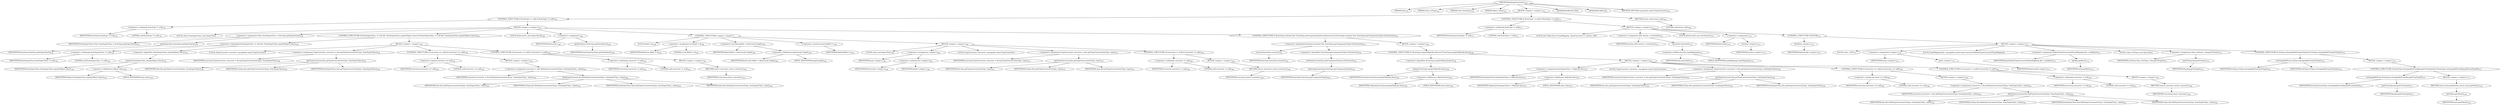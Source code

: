 digraph "findTypeConverter" {  
"428" [label = <(METHOD,findTypeConverter)<SUB>132</SUB>> ]
"20" [label = <(PARAM,this)<SUB>132</SUB>> ]
"429" [label = <(PARAM,Class toType)<SUB>132</SUB>> ]
"430" [label = <(PARAM,Class fromType)<SUB>132</SUB>> ]
"431" [label = <(PARAM,Object value)<SUB>132</SUB>> ]
"432" [label = <(BLOCK,&lt;empty&gt;,&lt;empty&gt;)<SUB>132</SUB>> ]
"433" [label = <(CONTROL_STRUCTURE,if (fromType != null),if (fromType != null))<SUB>134</SUB>> ]
"434" [label = <(&lt;operator&gt;.notEquals,fromType != null)<SUB>134</SUB>> ]
"435" [label = <(IDENTIFIER,fromType,fromType != null)<SUB>134</SUB>> ]
"436" [label = <(LITERAL,null,fromType != null)<SUB>134</SUB>> ]
"437" [label = <(BLOCK,&lt;empty&gt;,&lt;empty&gt;)<SUB>134</SUB>> ]
"438" [label = <(LOCAL,Class fromSuperClass: java.lang.Class)> ]
"439" [label = <(&lt;operator&gt;.assignment,Class fromSuperClass = fromType.getSuperclass())<SUB>135</SUB>> ]
"440" [label = <(IDENTIFIER,fromSuperClass,Class fromSuperClass = fromType.getSuperclass())<SUB>135</SUB>> ]
"441" [label = <(getSuperclass,fromType.getSuperclass())<SUB>135</SUB>> ]
"442" [label = <(IDENTIFIER,fromType,fromType.getSuperclass())<SUB>135</SUB>> ]
"443" [label = <(CONTROL_STRUCTURE,if (fromSuperClass != null &amp;&amp; !fromSuperClass.equals(Object.class)),if (fromSuperClass != null &amp;&amp; !fromSuperClass.equals(Object.class)))<SUB>136</SUB>> ]
"444" [label = <(&lt;operator&gt;.logicalAnd,fromSuperClass != null &amp;&amp; !fromSuperClass.equals(Object.class))<SUB>136</SUB>> ]
"445" [label = <(&lt;operator&gt;.notEquals,fromSuperClass != null)<SUB>136</SUB>> ]
"446" [label = <(IDENTIFIER,fromSuperClass,fromSuperClass != null)<SUB>136</SUB>> ]
"447" [label = <(LITERAL,null,fromSuperClass != null)<SUB>136</SUB>> ]
"448" [label = <(&lt;operator&gt;.logicalNot,!fromSuperClass.equals(Object.class))<SUB>136</SUB>> ]
"449" [label = <(equals,fromSuperClass.equals(Object.class))<SUB>136</SUB>> ]
"450" [label = <(IDENTIFIER,fromSuperClass,fromSuperClass.equals(Object.class))<SUB>136</SUB>> ]
"451" [label = <(&lt;operator&gt;.fieldAccess,Object.class)<SUB>136</SUB>> ]
"452" [label = <(IDENTIFIER,Object,fromSuperClass.equals(Object.class))<SUB>136</SUB>> ]
"453" [label = <(FIELD_IDENTIFIER,class,class)<SUB>136</SUB>> ]
"454" [label = <(BLOCK,&lt;empty&gt;,&lt;empty&gt;)<SUB>136</SUB>> ]
"455" [label = <(LOCAL,TypeConverter converter: org.apache.camel.TypeConverter)> ]
"456" [label = <(&lt;operator&gt;.assignment,TypeConverter converter = this.getTypeConverter(toType, fromSuperClass))<SUB>138</SUB>> ]
"457" [label = <(IDENTIFIER,converter,TypeConverter converter = this.getTypeConverter(toType, fromSuperClass))<SUB>138</SUB>> ]
"458" [label = <(getTypeConverter,this.getTypeConverter(toType, fromSuperClass))<SUB>138</SUB>> ]
"19" [label = <(IDENTIFIER,this,this.getTypeConverter(toType, fromSuperClass))<SUB>138</SUB>> ]
"459" [label = <(IDENTIFIER,toType,this.getTypeConverter(toType, fromSuperClass))<SUB>138</SUB>> ]
"460" [label = <(IDENTIFIER,fromSuperClass,this.getTypeConverter(toType, fromSuperClass))<SUB>138</SUB>> ]
"461" [label = <(CONTROL_STRUCTURE,if (converter == null),if (converter == null))<SUB>139</SUB>> ]
"462" [label = <(&lt;operator&gt;.equals,converter == null)<SUB>139</SUB>> ]
"463" [label = <(IDENTIFIER,converter,converter == null)<SUB>139</SUB>> ]
"464" [label = <(LITERAL,null,converter == null)<SUB>139</SUB>> ]
"465" [label = <(BLOCK,&lt;empty&gt;,&lt;empty&gt;)<SUB>139</SUB>> ]
"466" [label = <(&lt;operator&gt;.assignment,converter = this.findTypeConverter(toType, fromSuperClass, value))<SUB>140</SUB>> ]
"467" [label = <(IDENTIFIER,converter,converter = this.findTypeConverter(toType, fromSuperClass, value))<SUB>140</SUB>> ]
"468" [label = <(findTypeConverter,this.findTypeConverter(toType, fromSuperClass, value))<SUB>140</SUB>> ]
"21" [label = <(IDENTIFIER,this,this.findTypeConverter(toType, fromSuperClass, value))<SUB>140</SUB>> ]
"469" [label = <(IDENTIFIER,toType,this.findTypeConverter(toType, fromSuperClass, value))<SUB>140</SUB>> ]
"470" [label = <(IDENTIFIER,fromSuperClass,this.findTypeConverter(toType, fromSuperClass, value))<SUB>140</SUB>> ]
"471" [label = <(IDENTIFIER,value,this.findTypeConverter(toType, fromSuperClass, value))<SUB>140</SUB>> ]
"472" [label = <(CONTROL_STRUCTURE,if (converter != null),if (converter != null))<SUB>142</SUB>> ]
"473" [label = <(&lt;operator&gt;.notEquals,converter != null)<SUB>142</SUB>> ]
"474" [label = <(IDENTIFIER,converter,converter != null)<SUB>142</SUB>> ]
"475" [label = <(LITERAL,null,converter != null)<SUB>142</SUB>> ]
"476" [label = <(BLOCK,&lt;empty&gt;,&lt;empty&gt;)<SUB>142</SUB>> ]
"477" [label = <(RETURN,return converter;,return converter;)<SUB>143</SUB>> ]
"478" [label = <(IDENTIFIER,converter,return converter;)<SUB>143</SUB>> ]
"479" [label = <(LOCAL,$iterLocal1: java.lang.Class[])<SUB>146</SUB>> ]
"480" [label = <(&lt;operator&gt;.assignment,)<SUB>146</SUB>> ]
"481" [label = <(IDENTIFIER,$iterLocal1,)<SUB>146</SUB>> ]
"482" [label = <(getInterfaces,fromType.getInterfaces())<SUB>146</SUB>> ]
"483" [label = <(IDENTIFIER,fromType,fromType.getInterfaces())<SUB>146</SUB>> ]
"484" [label = <(CONTROL_STRUCTURE,&lt;empty&gt;,&lt;empty&gt;)> ]
"485" [label = <(LOCAL,$idx0: int)<SUB>146</SUB>> ]
"486" [label = <(&lt;operator&gt;.assignment,int $idx0 = 0)<SUB>146</SUB>> ]
"487" [label = <(IDENTIFIER,$idx0,int $idx0 = 0)<SUB>146</SUB>> ]
"488" [label = <(LITERAL,0,int $idx0 = 0)<SUB>146</SUB>> ]
"489" [label = <(&lt;operator&gt;.lessThan,$idx0 &lt; $iterLocal1.length)<SUB>146</SUB>> ]
"490" [label = <(IDENTIFIER,$idx0,$idx0 &lt; $iterLocal1.length)<SUB>146</SUB>> ]
"491" [label = <(&lt;operator&gt;.fieldAccess,$iterLocal1.length)<SUB>146</SUB>> ]
"492" [label = <(IDENTIFIER,$iterLocal1,$idx0 &lt; $iterLocal1.length)<SUB>146</SUB>> ]
"493" [label = <(FIELD_IDENTIFIER,length,length)<SUB>146</SUB>> ]
"494" [label = <(&lt;operator&gt;.postIncrement,$idx0++)<SUB>146</SUB>> ]
"495" [label = <(IDENTIFIER,$idx0,$idx0++)<SUB>146</SUB>> ]
"496" [label = <(BLOCK,&lt;empty&gt;,&lt;empty&gt;)<SUB>146</SUB>> ]
"497" [label = <(LOCAL,type: java.lang.Class)<SUB>146</SUB>> ]
"498" [label = <(&lt;operator&gt;.assignment,&lt;empty&gt;)<SUB>146</SUB>> ]
"499" [label = <(IDENTIFIER,type,&lt;empty&gt;)<SUB>146</SUB>> ]
"500" [label = <(&lt;operator&gt;.indexAccess,&lt;empty&gt;)<SUB>146</SUB>> ]
"501" [label = <(IDENTIFIER,$iterLocal1,&lt;empty&gt;)<SUB>146</SUB>> ]
"502" [label = <(IDENTIFIER,$idx0,&lt;empty&gt;)<SUB>146</SUB>> ]
"503" [label = <(LOCAL,TypeConverter converter: org.apache.camel.TypeConverter)> ]
"504" [label = <(&lt;operator&gt;.assignment,TypeConverter converter = this.getTypeConverter(toType, type))<SUB>147</SUB>> ]
"505" [label = <(IDENTIFIER,converter,TypeConverter converter = this.getTypeConverter(toType, type))<SUB>147</SUB>> ]
"506" [label = <(getTypeConverter,this.getTypeConverter(toType, type))<SUB>147</SUB>> ]
"22" [label = <(IDENTIFIER,this,this.getTypeConverter(toType, type))<SUB>147</SUB>> ]
"507" [label = <(IDENTIFIER,toType,this.getTypeConverter(toType, type))<SUB>147</SUB>> ]
"508" [label = <(IDENTIFIER,type,this.getTypeConverter(toType, type))<SUB>147</SUB>> ]
"509" [label = <(CONTROL_STRUCTURE,if (converter != null),if (converter != null))<SUB>148</SUB>> ]
"510" [label = <(&lt;operator&gt;.notEquals,converter != null)<SUB>148</SUB>> ]
"511" [label = <(IDENTIFIER,converter,converter != null)<SUB>148</SUB>> ]
"512" [label = <(LITERAL,null,converter != null)<SUB>148</SUB>> ]
"513" [label = <(BLOCK,&lt;empty&gt;,&lt;empty&gt;)<SUB>148</SUB>> ]
"514" [label = <(RETURN,return converter;,return converter;)<SUB>149</SUB>> ]
"515" [label = <(IDENTIFIER,converter,return converter;)<SUB>149</SUB>> ]
"516" [label = <(CONTROL_STRUCTURE,if (fromType.isArray() &amp;&amp; !fromType.getComponentType().isPrimitive()),if (fromType.isArray() &amp;&amp; !fromType.getComponentType().isPrimitive()))<SUB>154</SUB>> ]
"517" [label = <(&lt;operator&gt;.logicalAnd,fromType.isArray() &amp;&amp; !fromType.getComponentType().isPrimitive())<SUB>154</SUB>> ]
"518" [label = <(isArray,fromType.isArray())<SUB>154</SUB>> ]
"519" [label = <(IDENTIFIER,fromType,fromType.isArray())<SUB>154</SUB>> ]
"520" [label = <(&lt;operator&gt;.logicalNot,!fromType.getComponentType().isPrimitive())<SUB>154</SUB>> ]
"521" [label = <(isPrimitive,fromType.getComponentType().isPrimitive())<SUB>154</SUB>> ]
"522" [label = <(getComponentType,fromType.getComponentType())<SUB>154</SUB>> ]
"523" [label = <(IDENTIFIER,fromType,fromType.getComponentType())<SUB>154</SUB>> ]
"524" [label = <(BLOCK,&lt;empty&gt;,&lt;empty&gt;)<SUB>154</SUB>> ]
"525" [label = <(CONTROL_STRUCTURE,if (!fromType.equals(Object[].class)),if (!fromType.equals(Object[].class)))<SUB>156</SUB>> ]
"526" [label = <(&lt;operator&gt;.logicalNot,!fromType.equals(Object[].class))<SUB>156</SUB>> ]
"527" [label = <(equals,fromType.equals(Object[].class))<SUB>156</SUB>> ]
"528" [label = <(IDENTIFIER,fromType,fromType.equals(Object[].class))<SUB>156</SUB>> ]
"529" [label = <(&lt;operator&gt;.fieldAccess,Object[].class)<SUB>156</SUB>> ]
"530" [label = <(IDENTIFIER,Object[],fromType.equals(Object[].class))<SUB>156</SUB>> ]
"531" [label = <(FIELD_IDENTIFIER,class,class)<SUB>156</SUB>> ]
"532" [label = <(BLOCK,&lt;empty&gt;,&lt;empty&gt;)<SUB>156</SUB>> ]
"533" [label = <(&lt;operator&gt;.assignment,fromSuperClass = Object[].class)<SUB>157</SUB>> ]
"534" [label = <(IDENTIFIER,fromSuperClass,fromSuperClass = Object[].class)<SUB>157</SUB>> ]
"535" [label = <(&lt;operator&gt;.fieldAccess,Object[].class)<SUB>157</SUB>> ]
"536" [label = <(IDENTIFIER,Object[],fromSuperClass = Object[].class)<SUB>157</SUB>> ]
"537" [label = <(FIELD_IDENTIFIER,class,class)<SUB>157</SUB>> ]
"538" [label = <(LOCAL,TypeConverter converter: org.apache.camel.TypeConverter)> ]
"539" [label = <(&lt;operator&gt;.assignment,TypeConverter converter = this.getTypeConverter(toType, fromSuperClass))<SUB>159</SUB>> ]
"540" [label = <(IDENTIFIER,converter,TypeConverter converter = this.getTypeConverter(toType, fromSuperClass))<SUB>159</SUB>> ]
"541" [label = <(getTypeConverter,this.getTypeConverter(toType, fromSuperClass))<SUB>159</SUB>> ]
"23" [label = <(IDENTIFIER,this,this.getTypeConverter(toType, fromSuperClass))<SUB>159</SUB>> ]
"542" [label = <(IDENTIFIER,toType,this.getTypeConverter(toType, fromSuperClass))<SUB>159</SUB>> ]
"543" [label = <(IDENTIFIER,fromSuperClass,this.getTypeConverter(toType, fromSuperClass))<SUB>159</SUB>> ]
"544" [label = <(CONTROL_STRUCTURE,if (converter == null),if (converter == null))<SUB>160</SUB>> ]
"545" [label = <(&lt;operator&gt;.equals,converter == null)<SUB>160</SUB>> ]
"546" [label = <(IDENTIFIER,converter,converter == null)<SUB>160</SUB>> ]
"547" [label = <(LITERAL,null,converter == null)<SUB>160</SUB>> ]
"548" [label = <(BLOCK,&lt;empty&gt;,&lt;empty&gt;)<SUB>160</SUB>> ]
"549" [label = <(&lt;operator&gt;.assignment,converter = this.findTypeConverter(toType, fromSuperClass, value))<SUB>161</SUB>> ]
"550" [label = <(IDENTIFIER,converter,converter = this.findTypeConverter(toType, fromSuperClass, value))<SUB>161</SUB>> ]
"551" [label = <(findTypeConverter,this.findTypeConverter(toType, fromSuperClass, value))<SUB>161</SUB>> ]
"24" [label = <(IDENTIFIER,this,this.findTypeConverter(toType, fromSuperClass, value))<SUB>161</SUB>> ]
"552" [label = <(IDENTIFIER,toType,this.findTypeConverter(toType, fromSuperClass, value))<SUB>161</SUB>> ]
"553" [label = <(IDENTIFIER,fromSuperClass,this.findTypeConverter(toType, fromSuperClass, value))<SUB>161</SUB>> ]
"554" [label = <(IDENTIFIER,value,this.findTypeConverter(toType, fromSuperClass, value))<SUB>161</SUB>> ]
"555" [label = <(CONTROL_STRUCTURE,if (converter != null),if (converter != null))<SUB>163</SUB>> ]
"556" [label = <(&lt;operator&gt;.notEquals,converter != null)<SUB>163</SUB>> ]
"557" [label = <(IDENTIFIER,converter,converter != null)<SUB>163</SUB>> ]
"558" [label = <(LITERAL,null,converter != null)<SUB>163</SUB>> ]
"559" [label = <(BLOCK,&lt;empty&gt;,&lt;empty&gt;)<SUB>163</SUB>> ]
"560" [label = <(RETURN,return converter;,return converter;)<SUB>164</SUB>> ]
"561" [label = <(IDENTIFIER,converter,return converter;)<SUB>164</SUB>> ]
"562" [label = <(CONTROL_STRUCTURE,if (fromType != null),if (fromType != null))<SUB>171</SUB>> ]
"563" [label = <(&lt;operator&gt;.notEquals,fromType != null)<SUB>171</SUB>> ]
"564" [label = <(IDENTIFIER,fromType,fromType != null)<SUB>171</SUB>> ]
"565" [label = <(LITERAL,null,fromType != null)<SUB>171</SUB>> ]
"566" [label = <(BLOCK,&lt;empty&gt;,&lt;empty&gt;)<SUB>171</SUB>> ]
"567" [label = <(LOCAL,Set&lt;Map.Entry&lt;TypeMapping, TypeConverter&gt;&gt; entries: ANY)> ]
"568" [label = <(&lt;operator&gt;.assignment,ANY entries = entrySet())<SUB>172</SUB>> ]
"569" [label = <(IDENTIFIER,entries,ANY entries = entrySet())<SUB>172</SUB>> ]
"570" [label = <(entrySet,entrySet())<SUB>172</SUB>> ]
"571" [label = <(&lt;operator&gt;.fieldAccess,this.typeMappings)<SUB>172</SUB>> ]
"572" [label = <(IDENTIFIER,this,entrySet())<SUB>172</SUB>> ]
"573" [label = <(FIELD_IDENTIFIER,typeMappings,typeMappings)<SUB>172</SUB>> ]
"574" [label = <(LOCAL,$iterLocal2: java.util.Iterator)<SUB>173</SUB>> ]
"575" [label = <(&lt;operator&gt;.assignment,)<SUB>173</SUB>> ]
"576" [label = <(IDENTIFIER,$iterLocal2,)<SUB>173</SUB>> ]
"577" [label = <(iterator,&lt;empty&gt;)<SUB>173</SUB>> ]
"578" [label = <(IDENTIFIER,entries,&lt;empty&gt;)<SUB>173</SUB>> ]
"579" [label = <(CONTROL_STRUCTURE,FOR,FOR)<SUB>173</SUB>> ]
"580" [label = <(hasNext,&lt;empty&gt;)<SUB>173</SUB>> ]
"581" [label = <(IDENTIFIER,$iterLocal2,&lt;empty&gt;)<SUB>173</SUB>> ]
"582" [label = <(BLOCK,&lt;empty&gt;,&lt;empty&gt;)<SUB>173</SUB>> ]
"583" [label = <(LOCAL,entry: ANY)<SUB>173</SUB>> ]
"584" [label = <(&lt;operator&gt;.assignment,&lt;empty&gt;)<SUB>173</SUB>> ]
"585" [label = <(IDENTIFIER,entry,&lt;empty&gt;)<SUB>173</SUB>> ]
"586" [label = <(next,&lt;empty&gt;)<SUB>173</SUB>> ]
"587" [label = <(IDENTIFIER,$iterLocal2,&lt;empty&gt;)<SUB>173</SUB>> ]
"588" [label = <(LOCAL,TypeMapping key: org.apache.camel.impl.converter.DefaultTypeConverter$TypeMapping)> ]
"589" [label = <(&lt;operator&gt;.assignment,DefaultTypeConverter$TypeMapping key = getKey())<SUB>174</SUB>> ]
"590" [label = <(IDENTIFIER,key,DefaultTypeConverter$TypeMapping key = getKey())<SUB>174</SUB>> ]
"591" [label = <(getKey,getKey())<SUB>174</SUB>> ]
"592" [label = <(IDENTIFIER,entry,getKey())<SUB>174</SUB>> ]
"593" [label = <(LOCAL,Class aToType: java.lang.Class)> ]
"594" [label = <(&lt;operator&gt;.assignment,Class aToType = key.getToType())<SUB>175</SUB>> ]
"595" [label = <(IDENTIFIER,aToType,Class aToType = key.getToType())<SUB>175</SUB>> ]
"596" [label = <(getToType,key.getToType())<SUB>175</SUB>> ]
"597" [label = <(IDENTIFIER,key,key.getToType())<SUB>175</SUB>> ]
"598" [label = <(CONTROL_STRUCTURE,if (toType.isAssignableFrom(aToType)),if (toType.isAssignableFrom(aToType)))<SUB>176</SUB>> ]
"599" [label = <(isAssignableFrom,toType.isAssignableFrom(aToType))<SUB>176</SUB>> ]
"600" [label = <(IDENTIFIER,toType,toType.isAssignableFrom(aToType))<SUB>176</SUB>> ]
"601" [label = <(IDENTIFIER,aToType,toType.isAssignableFrom(aToType))<SUB>176</SUB>> ]
"602" [label = <(BLOCK,&lt;empty&gt;,&lt;empty&gt;)<SUB>176</SUB>> ]
"603" [label = <(CONTROL_STRUCTURE,if (fromType.isAssignableFrom(key.getFromType())),if (fromType.isAssignableFrom(key.getFromType())))<SUB>177</SUB>> ]
"604" [label = <(isAssignableFrom,fromType.isAssignableFrom(key.getFromType()))<SUB>177</SUB>> ]
"605" [label = <(IDENTIFIER,fromType,fromType.isAssignableFrom(key.getFromType()))<SUB>177</SUB>> ]
"606" [label = <(getFromType,key.getFromType())<SUB>177</SUB>> ]
"607" [label = <(IDENTIFIER,key,key.getFromType())<SUB>177</SUB>> ]
"608" [label = <(BLOCK,&lt;empty&gt;,&lt;empty&gt;)<SUB>177</SUB>> ]
"609" [label = <(RETURN,return entry.getValue();,return entry.getValue();)<SUB>178</SUB>> ]
"610" [label = <(getValue,getValue())<SUB>178</SUB>> ]
"611" [label = <(IDENTIFIER,entry,getValue())<SUB>178</SUB>> ]
"612" [label = <(RETURN,return null;,return null;)<SUB>185</SUB>> ]
"613" [label = <(LITERAL,null,return null;)<SUB>185</SUB>> ]
"614" [label = <(MODIFIER,PROTECTED)> ]
"615" [label = <(MODIFIER,VIRTUAL)> ]
"616" [label = <(METHOD_RETURN,org.apache.camel.TypeConverter)<SUB>132</SUB>> ]
  "428" -> "20" 
  "428" -> "429" 
  "428" -> "430" 
  "428" -> "431" 
  "428" -> "432" 
  "428" -> "614" 
  "428" -> "615" 
  "428" -> "616" 
  "432" -> "433" 
  "432" -> "562" 
  "432" -> "612" 
  "433" -> "434" 
  "433" -> "437" 
  "434" -> "435" 
  "434" -> "436" 
  "437" -> "438" 
  "437" -> "439" 
  "437" -> "443" 
  "437" -> "479" 
  "437" -> "480" 
  "437" -> "484" 
  "437" -> "516" 
  "439" -> "440" 
  "439" -> "441" 
  "441" -> "442" 
  "443" -> "444" 
  "443" -> "454" 
  "444" -> "445" 
  "444" -> "448" 
  "445" -> "446" 
  "445" -> "447" 
  "448" -> "449" 
  "449" -> "450" 
  "449" -> "451" 
  "451" -> "452" 
  "451" -> "453" 
  "454" -> "455" 
  "454" -> "456" 
  "454" -> "461" 
  "454" -> "472" 
  "456" -> "457" 
  "456" -> "458" 
  "458" -> "19" 
  "458" -> "459" 
  "458" -> "460" 
  "461" -> "462" 
  "461" -> "465" 
  "462" -> "463" 
  "462" -> "464" 
  "465" -> "466" 
  "466" -> "467" 
  "466" -> "468" 
  "468" -> "21" 
  "468" -> "469" 
  "468" -> "470" 
  "468" -> "471" 
  "472" -> "473" 
  "472" -> "476" 
  "473" -> "474" 
  "473" -> "475" 
  "476" -> "477" 
  "477" -> "478" 
  "480" -> "481" 
  "480" -> "482" 
  "482" -> "483" 
  "484" -> "485" 
  "484" -> "486" 
  "484" -> "489" 
  "484" -> "494" 
  "484" -> "496" 
  "486" -> "487" 
  "486" -> "488" 
  "489" -> "490" 
  "489" -> "491" 
  "491" -> "492" 
  "491" -> "493" 
  "494" -> "495" 
  "496" -> "497" 
  "496" -> "498" 
  "496" -> "503" 
  "496" -> "504" 
  "496" -> "509" 
  "498" -> "499" 
  "498" -> "500" 
  "500" -> "501" 
  "500" -> "502" 
  "504" -> "505" 
  "504" -> "506" 
  "506" -> "22" 
  "506" -> "507" 
  "506" -> "508" 
  "509" -> "510" 
  "509" -> "513" 
  "510" -> "511" 
  "510" -> "512" 
  "513" -> "514" 
  "514" -> "515" 
  "516" -> "517" 
  "516" -> "524" 
  "517" -> "518" 
  "517" -> "520" 
  "518" -> "519" 
  "520" -> "521" 
  "521" -> "522" 
  "522" -> "523" 
  "524" -> "525" 
  "525" -> "526" 
  "525" -> "532" 
  "526" -> "527" 
  "527" -> "528" 
  "527" -> "529" 
  "529" -> "530" 
  "529" -> "531" 
  "532" -> "533" 
  "532" -> "538" 
  "532" -> "539" 
  "532" -> "544" 
  "532" -> "555" 
  "533" -> "534" 
  "533" -> "535" 
  "535" -> "536" 
  "535" -> "537" 
  "539" -> "540" 
  "539" -> "541" 
  "541" -> "23" 
  "541" -> "542" 
  "541" -> "543" 
  "544" -> "545" 
  "544" -> "548" 
  "545" -> "546" 
  "545" -> "547" 
  "548" -> "549" 
  "549" -> "550" 
  "549" -> "551" 
  "551" -> "24" 
  "551" -> "552" 
  "551" -> "553" 
  "551" -> "554" 
  "555" -> "556" 
  "555" -> "559" 
  "556" -> "557" 
  "556" -> "558" 
  "559" -> "560" 
  "560" -> "561" 
  "562" -> "563" 
  "562" -> "566" 
  "563" -> "564" 
  "563" -> "565" 
  "566" -> "567" 
  "566" -> "568" 
  "566" -> "574" 
  "566" -> "575" 
  "566" -> "579" 
  "568" -> "569" 
  "568" -> "570" 
  "570" -> "571" 
  "571" -> "572" 
  "571" -> "573" 
  "575" -> "576" 
  "575" -> "577" 
  "577" -> "578" 
  "579" -> "580" 
  "579" -> "582" 
  "580" -> "581" 
  "582" -> "583" 
  "582" -> "584" 
  "582" -> "588" 
  "582" -> "589" 
  "582" -> "593" 
  "582" -> "594" 
  "582" -> "598" 
  "584" -> "585" 
  "584" -> "586" 
  "586" -> "587" 
  "589" -> "590" 
  "589" -> "591" 
  "591" -> "592" 
  "594" -> "595" 
  "594" -> "596" 
  "596" -> "597" 
  "598" -> "599" 
  "598" -> "602" 
  "599" -> "600" 
  "599" -> "601" 
  "602" -> "603" 
  "603" -> "604" 
  "603" -> "608" 
  "604" -> "605" 
  "604" -> "606" 
  "606" -> "607" 
  "608" -> "609" 
  "609" -> "610" 
  "610" -> "611" 
  "612" -> "613" 
}
